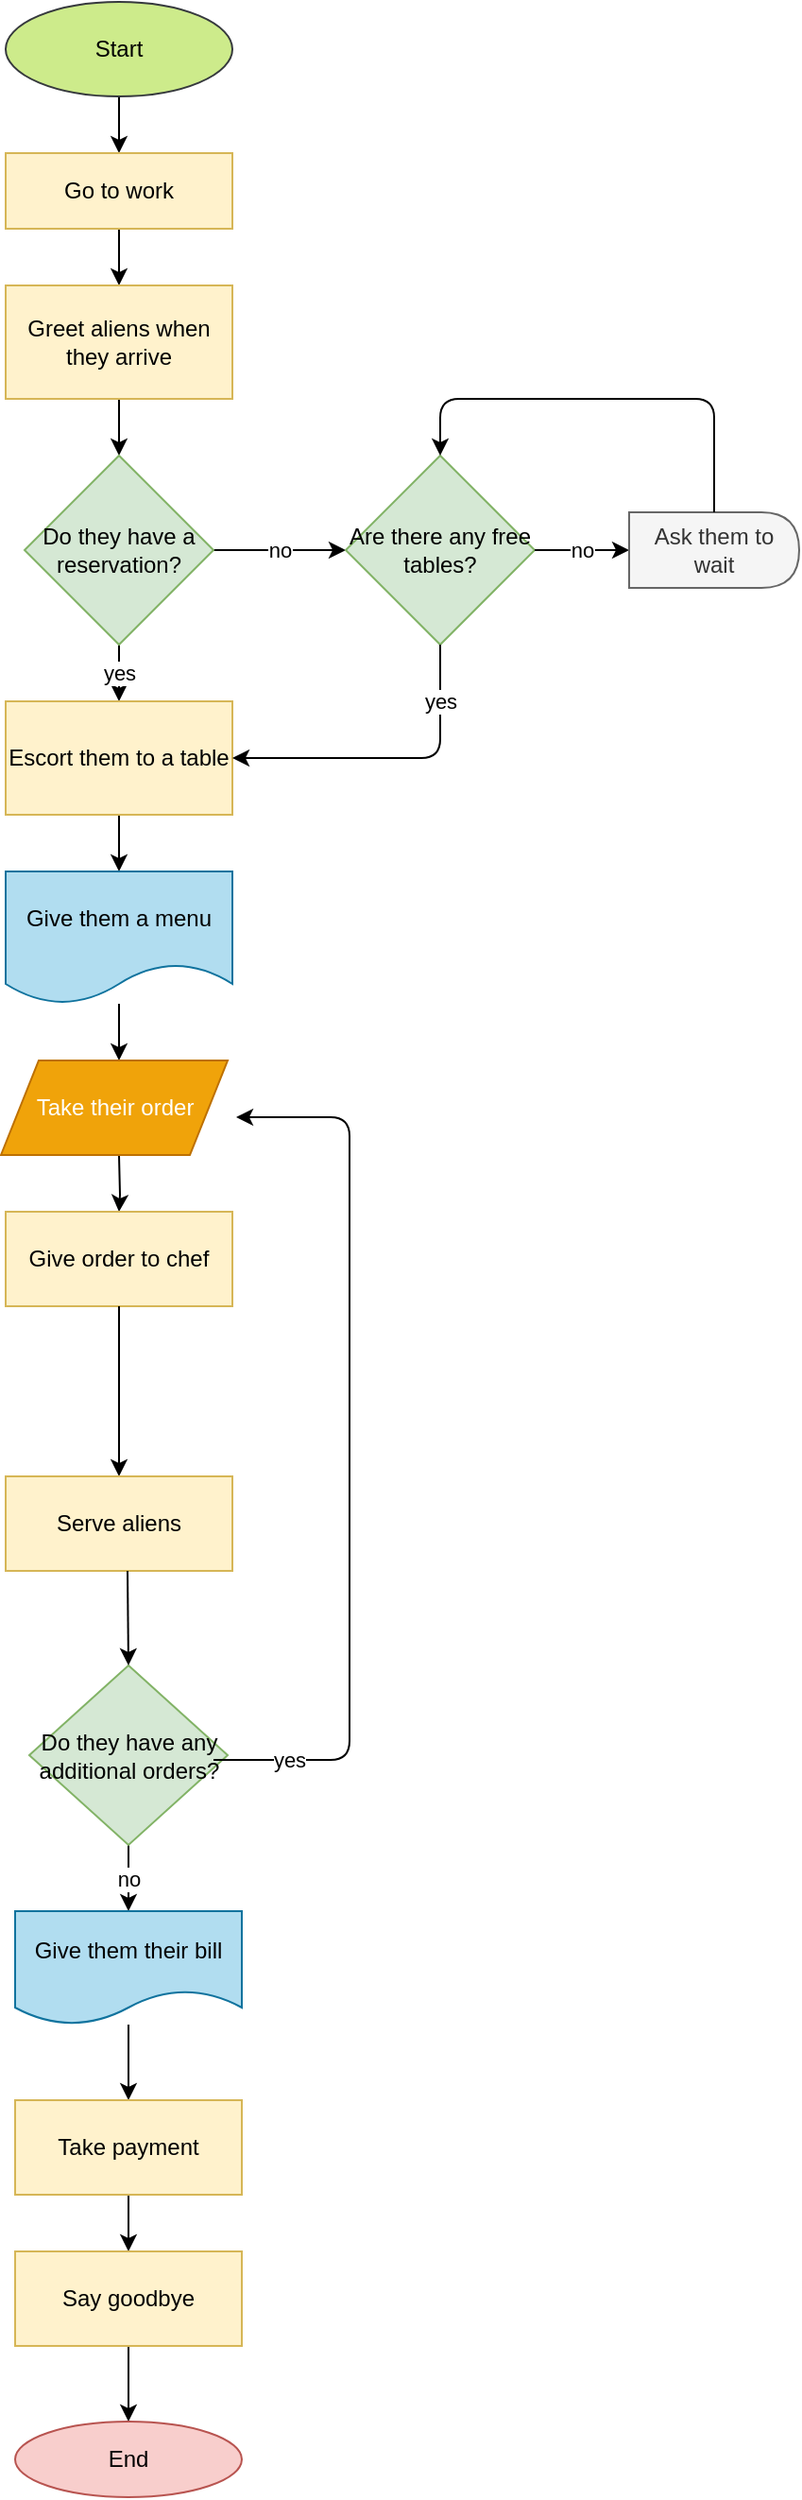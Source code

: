 <mxfile version="13.8.3" type="github">
  <diagram id="zJ23TMnAwvq2a_0EQiU1" name="Page-1">
    <mxGraphModel dx="868" dy="479" grid="1" gridSize="10" guides="1" tooltips="1" connect="1" arrows="1" fold="1" page="1" pageScale="1" pageWidth="827" pageHeight="1169" math="0" shadow="0">
      <root>
        <mxCell id="0" />
        <mxCell id="1" parent="0" />
        <mxCell id="KjAUJOMzIbi_RlOfFQU3-4" value="" style="edgeStyle=orthogonalEdgeStyle;rounded=0;orthogonalLoop=1;jettySize=auto;html=1;" parent="1" source="KjAUJOMzIbi_RlOfFQU3-2" target="KjAUJOMzIbi_RlOfFQU3-3" edge="1">
          <mxGeometry relative="1" as="geometry" />
        </mxCell>
        <mxCell id="KjAUJOMzIbi_RlOfFQU3-2" value="Start" style="ellipse;whiteSpace=wrap;html=1;fillColor=#cdeb8b;strokeColor=#36393d;" parent="1" vertex="1">
          <mxGeometry x="340" y="20" width="120" height="50" as="geometry" />
        </mxCell>
        <mxCell id="KjAUJOMzIbi_RlOfFQU3-6" value="" style="edgeStyle=orthogonalEdgeStyle;rounded=0;orthogonalLoop=1;jettySize=auto;html=1;" parent="1" source="KjAUJOMzIbi_RlOfFQU3-3" target="KjAUJOMzIbi_RlOfFQU3-5" edge="1">
          <mxGeometry relative="1" as="geometry" />
        </mxCell>
        <mxCell id="KjAUJOMzIbi_RlOfFQU3-3" value="&lt;div&gt;Go to work&lt;/div&gt;" style="whiteSpace=wrap;html=1;strokeColor=#d6b656;fillColor=#fff2cc;" parent="1" vertex="1">
          <mxGeometry x="340" y="100" width="120" height="40" as="geometry" />
        </mxCell>
        <mxCell id="KjAUJOMzIbi_RlOfFQU3-8" value="" style="edgeStyle=orthogonalEdgeStyle;rounded=0;orthogonalLoop=1;jettySize=auto;html=1;" parent="1" source="KjAUJOMzIbi_RlOfFQU3-5" target="KjAUJOMzIbi_RlOfFQU3-7" edge="1">
          <mxGeometry relative="1" as="geometry" />
        </mxCell>
        <mxCell id="KjAUJOMzIbi_RlOfFQU3-5" value="Greet aliens when they arrive" style="whiteSpace=wrap;html=1;strokeColor=#d6b656;fillColor=#fff2cc;" parent="1" vertex="1">
          <mxGeometry x="340" y="170" width="120" height="60" as="geometry" />
        </mxCell>
        <mxCell id="KjAUJOMzIbi_RlOfFQU3-10" value="yes" style="edgeStyle=orthogonalEdgeStyle;rounded=0;orthogonalLoop=1;jettySize=auto;html=1;" parent="1" source="KjAUJOMzIbi_RlOfFQU3-7" target="KjAUJOMzIbi_RlOfFQU3-9" edge="1">
          <mxGeometry relative="1" as="geometry" />
        </mxCell>
        <mxCell id="KjAUJOMzIbi_RlOfFQU3-12" value="no" style="edgeStyle=orthogonalEdgeStyle;rounded=0;orthogonalLoop=1;jettySize=auto;html=1;" parent="1" source="KjAUJOMzIbi_RlOfFQU3-7" target="KjAUJOMzIbi_RlOfFQU3-11" edge="1">
          <mxGeometry relative="1" as="geometry" />
        </mxCell>
        <mxCell id="KjAUJOMzIbi_RlOfFQU3-7" value="Do they have a reservation?" style="rhombus;whiteSpace=wrap;html=1;strokeColor=#82b366;fillColor=#d5e8d4;" parent="1" vertex="1">
          <mxGeometry x="350" y="260" width="100" height="100" as="geometry" />
        </mxCell>
        <mxCell id="KjAUJOMzIbi_RlOfFQU3-19" value="" style="edgeStyle=orthogonalEdgeStyle;rounded=0;orthogonalLoop=1;jettySize=auto;html=1;" parent="1" source="KjAUJOMzIbi_RlOfFQU3-9" target="KjAUJOMzIbi_RlOfFQU3-18" edge="1">
          <mxGeometry relative="1" as="geometry" />
        </mxCell>
        <mxCell id="KjAUJOMzIbi_RlOfFQU3-9" value="Escort them to a table" style="whiteSpace=wrap;html=1;strokeColor=#d6b656;fillColor=#fff2cc;" parent="1" vertex="1">
          <mxGeometry x="340" y="390" width="120" height="60" as="geometry" />
        </mxCell>
        <mxCell id="KjAUJOMzIbi_RlOfFQU3-11" value="Are there any free tables?" style="rhombus;whiteSpace=wrap;html=1;strokeColor=#82b366;fillColor=#d5e8d4;" parent="1" vertex="1">
          <mxGeometry x="520" y="260" width="100" height="100" as="geometry" />
        </mxCell>
        <mxCell id="KjAUJOMzIbi_RlOfFQU3-14" value="no" style="edgeStyle=orthogonalEdgeStyle;rounded=0;orthogonalLoop=1;jettySize=auto;html=1;" parent="1" source="KjAUJOMzIbi_RlOfFQU3-11" target="KjAUJOMzIbi_RlOfFQU3-13" edge="1">
          <mxGeometry relative="1" as="geometry" />
        </mxCell>
        <mxCell id="KjAUJOMzIbi_RlOfFQU3-13" value="Ask them to wait" style="shape=delay;whiteSpace=wrap;html=1;fillColor=#f5f5f5;strokeColor=#666666;fontColor=#333333;" parent="1" vertex="1">
          <mxGeometry x="670" y="290" width="90" height="40" as="geometry" />
        </mxCell>
        <mxCell id="KjAUJOMzIbi_RlOfFQU3-15" value="yes" style="endArrow=classic;html=1;exitX=0.5;exitY=1;exitDx=0;exitDy=0;entryX=1;entryY=0.5;entryDx=0;entryDy=0;" parent="1" source="KjAUJOMzIbi_RlOfFQU3-11" target="KjAUJOMzIbi_RlOfFQU3-9" edge="1">
          <mxGeometry x="-0.647" width="50" height="50" relative="1" as="geometry">
            <mxPoint x="390" y="380" as="sourcePoint" />
            <mxPoint x="570" y="420" as="targetPoint" />
            <Array as="points">
              <mxPoint x="570" y="420" />
              <mxPoint x="460" y="420" />
            </Array>
            <mxPoint as="offset" />
          </mxGeometry>
        </mxCell>
        <mxCell id="KjAUJOMzIbi_RlOfFQU3-17" value="" style="endArrow=classic;html=1;exitX=0.5;exitY=0;exitDx=0;exitDy=0;" parent="1" source="KjAUJOMzIbi_RlOfFQU3-13" edge="1">
          <mxGeometry width="50" height="50" relative="1" as="geometry">
            <mxPoint x="390" y="380" as="sourcePoint" />
            <mxPoint x="570" y="260" as="targetPoint" />
            <Array as="points">
              <mxPoint x="715" y="230" />
              <mxPoint x="570" y="230" />
              <mxPoint x="570" y="260" />
            </Array>
          </mxGeometry>
        </mxCell>
        <mxCell id="KjAUJOMzIbi_RlOfFQU3-23" value="" style="edgeStyle=orthogonalEdgeStyle;rounded=0;orthogonalLoop=1;jettySize=auto;html=1;" parent="1" source="KjAUJOMzIbi_RlOfFQU3-18" edge="1">
          <mxGeometry relative="1" as="geometry">
            <mxPoint x="400" y="580" as="targetPoint" />
          </mxGeometry>
        </mxCell>
        <mxCell id="KjAUJOMzIbi_RlOfFQU3-18" value="Give them a menu" style="shape=document;whiteSpace=wrap;html=1;boundedLbl=1;strokeColor=#10739e;fillColor=#b1ddf0;" parent="1" vertex="1">
          <mxGeometry x="340" y="480" width="120" height="70" as="geometry" />
        </mxCell>
        <mxCell id="KjAUJOMzIbi_RlOfFQU3-25" value="" style="edgeStyle=orthogonalEdgeStyle;rounded=0;orthogonalLoop=1;jettySize=auto;html=1;" parent="1" target="KjAUJOMzIbi_RlOfFQU3-24" edge="1">
          <mxGeometry relative="1" as="geometry">
            <mxPoint x="400" y="630" as="sourcePoint" />
          </mxGeometry>
        </mxCell>
        <mxCell id="KjAUJOMzIbi_RlOfFQU3-24" value="Give order to chef" style="whiteSpace=wrap;html=1;strokeColor=#d6b656;fillColor=#fff2cc;" parent="1" vertex="1">
          <mxGeometry x="340" y="660" width="120" height="50" as="geometry" />
        </mxCell>
        <mxCell id="KjAUJOMzIbi_RlOfFQU3-27" value="" style="endArrow=classic;html=1;exitX=0.5;exitY=1;exitDx=0;exitDy=0;" parent="1" source="KjAUJOMzIbi_RlOfFQU3-24" edge="1">
          <mxGeometry width="50" height="50" relative="1" as="geometry">
            <mxPoint x="390" y="650" as="sourcePoint" />
            <mxPoint x="400" y="800" as="targetPoint" />
          </mxGeometry>
        </mxCell>
        <mxCell id="KjAUJOMzIbi_RlOfFQU3-28" value="Serve aliens" style="whiteSpace=wrap;html=1;strokeColor=#d6b656;fillColor=#fff2cc;" parent="1" vertex="1">
          <mxGeometry x="340" y="800" width="120" height="50" as="geometry" />
        </mxCell>
        <mxCell id="KjAUJOMzIbi_RlOfFQU3-37" value="no" style="edgeStyle=orthogonalEdgeStyle;rounded=0;orthogonalLoop=1;jettySize=auto;html=1;" parent="1" source="KjAUJOMzIbi_RlOfFQU3-30" target="KjAUJOMzIbi_RlOfFQU3-36" edge="1">
          <mxGeometry relative="1" as="geometry" />
        </mxCell>
        <mxCell id="KjAUJOMzIbi_RlOfFQU3-30" value="Do they have any additional orders?" style="rhombus;whiteSpace=wrap;html=1;strokeColor=#82b366;fillColor=#d5e8d4;" parent="1" vertex="1">
          <mxGeometry x="352.5" y="900" width="105" height="95" as="geometry" />
        </mxCell>
        <mxCell id="KjAUJOMzIbi_RlOfFQU3-35" value="yes" style="endArrow=classic;html=1;" parent="1" edge="1">
          <mxGeometry x="-0.831" width="50" height="50" relative="1" as="geometry">
            <mxPoint x="450" y="950" as="sourcePoint" />
            <mxPoint x="462" y="610" as="targetPoint" />
            <Array as="points">
              <mxPoint x="522" y="950" />
              <mxPoint x="522" y="610" />
              <mxPoint x="480" y="610" />
            </Array>
            <mxPoint as="offset" />
          </mxGeometry>
        </mxCell>
        <mxCell id="KjAUJOMzIbi_RlOfFQU3-39" value="" style="edgeStyle=orthogonalEdgeStyle;rounded=0;orthogonalLoop=1;jettySize=auto;html=1;" parent="1" source="KjAUJOMzIbi_RlOfFQU3-36" target="KjAUJOMzIbi_RlOfFQU3-38" edge="1">
          <mxGeometry relative="1" as="geometry" />
        </mxCell>
        <mxCell id="KjAUJOMzIbi_RlOfFQU3-36" value="Give them their bill" style="shape=document;whiteSpace=wrap;html=1;boundedLbl=1;strokeColor=#10739e;fillColor=#b1ddf0;" parent="1" vertex="1">
          <mxGeometry x="345" y="1030" width="120" height="60" as="geometry" />
        </mxCell>
        <mxCell id="KjAUJOMzIbi_RlOfFQU3-41" value="" style="edgeStyle=orthogonalEdgeStyle;rounded=0;orthogonalLoop=1;jettySize=auto;html=1;" parent="1" source="KjAUJOMzIbi_RlOfFQU3-38" target="KjAUJOMzIbi_RlOfFQU3-40" edge="1">
          <mxGeometry relative="1" as="geometry" />
        </mxCell>
        <mxCell id="KjAUJOMzIbi_RlOfFQU3-38" value="Take payment" style="whiteSpace=wrap;html=1;strokeColor=#d6b656;fillColor=#fff2cc;" parent="1" vertex="1">
          <mxGeometry x="345" y="1130" width="120" height="50" as="geometry" />
        </mxCell>
        <mxCell id="KjAUJOMzIbi_RlOfFQU3-44" value="" style="edgeStyle=orthogonalEdgeStyle;rounded=0;orthogonalLoop=1;jettySize=auto;html=1;" parent="1" source="KjAUJOMzIbi_RlOfFQU3-40" target="KjAUJOMzIbi_RlOfFQU3-43" edge="1">
          <mxGeometry relative="1" as="geometry" />
        </mxCell>
        <mxCell id="KjAUJOMzIbi_RlOfFQU3-40" value="Say goodbye" style="whiteSpace=wrap;html=1;strokeColor=#d6b656;fillColor=#fff2cc;" parent="1" vertex="1">
          <mxGeometry x="345" y="1210" width="120" height="50" as="geometry" />
        </mxCell>
        <mxCell id="KjAUJOMzIbi_RlOfFQU3-43" value="End" style="ellipse;whiteSpace=wrap;html=1;strokeColor=#b85450;fillColor=#f8cecc;" parent="1" vertex="1">
          <mxGeometry x="345" y="1300" width="120" height="40" as="geometry" />
        </mxCell>
        <mxCell id="KjAUJOMzIbi_RlOfFQU3-46" value="" style="endArrow=classic;html=1;entryX=0.5;entryY=0;entryDx=0;entryDy=0;" parent="1" target="KjAUJOMzIbi_RlOfFQU3-30" edge="1">
          <mxGeometry width="50" height="50" relative="1" as="geometry">
            <mxPoint x="404.5" y="850" as="sourcePoint" />
            <mxPoint x="404.5" y="890" as="targetPoint" />
          </mxGeometry>
        </mxCell>
        <mxCell id="xifpNozdmvb8sw02dEhh-1" value="Take their order" style="shape=parallelogram;perimeter=parallelogramPerimeter;whiteSpace=wrap;html=1;fixedSize=1;fillColor=#f0a30a;strokeColor=#BD7000;fontColor=#ffffff;" vertex="1" parent="1">
          <mxGeometry x="337.5" y="580" width="120" height="50" as="geometry" />
        </mxCell>
      </root>
    </mxGraphModel>
  </diagram>
</mxfile>
